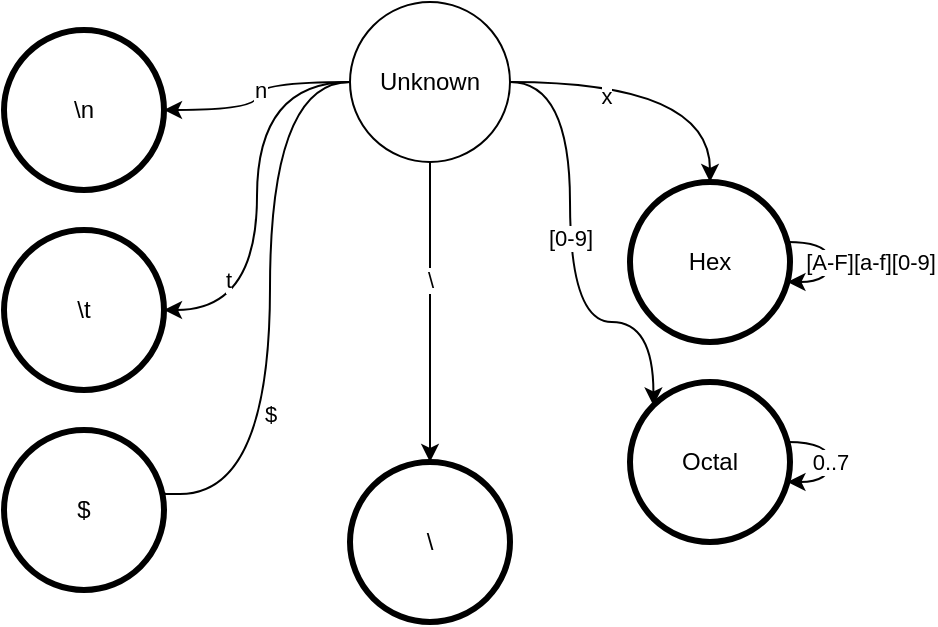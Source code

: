 <mxfile version="20.3.0" type="device"><diagram id="LtwrpoMKATMf0V3zbD-S" name="Page-1"><mxGraphModel dx="-483" dy="453" grid="1" gridSize="10" guides="1" tooltips="1" connect="1" arrows="1" fold="1" page="1" pageScale="1" pageWidth="1169" pageHeight="827" math="0" shadow="0"><root><mxCell id="0"/><mxCell id="1" parent="0"/><mxCell id="leYtUmKH81BPjKDBDqFO-4" style="edgeStyle=orthogonalEdgeStyle;orthogonalLoop=1;jettySize=auto;html=1;curved=1;" edge="1" parent="1" source="8etKqFaFZtX8kWHc43bW-20" target="leYtUmKH81BPjKDBDqFO-1"><mxGeometry relative="1" as="geometry"/></mxCell><mxCell id="leYtUmKH81BPjKDBDqFO-5" value="n" style="edgeLabel;html=1;align=center;verticalAlign=middle;resizable=0;points=[];" vertex="1" connectable="0" parent="leYtUmKH81BPjKDBDqFO-4"><mxGeometry x="-0.066" y="1" relative="1" as="geometry"><mxPoint as="offset"/></mxGeometry></mxCell><mxCell id="leYtUmKH81BPjKDBDqFO-6" style="edgeStyle=orthogonalEdgeStyle;orthogonalLoop=1;jettySize=auto;html=1;entryX=1;entryY=0.5;entryDx=0;entryDy=0;curved=1;" edge="1" parent="1" source="8etKqFaFZtX8kWHc43bW-20" target="leYtUmKH81BPjKDBDqFO-2"><mxGeometry relative="1" as="geometry"/></mxCell><mxCell id="leYtUmKH81BPjKDBDqFO-7" value="t" style="edgeLabel;html=1;align=center;verticalAlign=middle;resizable=0;points=[];" vertex="1" connectable="0" parent="leYtUmKH81BPjKDBDqFO-6"><mxGeometry x="0.03" y="2" relative="1" as="geometry"><mxPoint x="-17" y="39" as="offset"/></mxGeometry></mxCell><mxCell id="leYtUmKH81BPjKDBDqFO-8" style="edgeStyle=orthogonalEdgeStyle;curved=1;orthogonalLoop=1;jettySize=auto;html=1;entryX=1.013;entryY=0.394;entryDx=0;entryDy=0;entryPerimeter=0;" edge="1" parent="1" source="8etKqFaFZtX8kWHc43bW-20" target="leYtUmKH81BPjKDBDqFO-3"><mxGeometry relative="1" as="geometry"><Array as="points"><mxPoint x="1980" y="200"/><mxPoint x="1980" y="406"/><mxPoint x="1890" y="406"/></Array></mxGeometry></mxCell><mxCell id="leYtUmKH81BPjKDBDqFO-9" value="$" style="edgeLabel;html=1;align=center;verticalAlign=middle;resizable=0;points=[];" vertex="1" connectable="0" parent="leYtUmKH81BPjKDBDqFO-8"><mxGeometry x="0.1" relative="1" as="geometry"><mxPoint as="offset"/></mxGeometry></mxCell><mxCell id="leYtUmKH81BPjKDBDqFO-11" style="edgeStyle=orthogonalEdgeStyle;curved=1;orthogonalLoop=1;jettySize=auto;html=1;entryX=0.5;entryY=0;entryDx=0;entryDy=0;" edge="1" parent="1" source="8etKqFaFZtX8kWHc43bW-20" target="8etKqFaFZtX8kWHc43bW-21"><mxGeometry relative="1" as="geometry"/></mxCell><mxCell id="leYtUmKH81BPjKDBDqFO-12" value="x" style="edgeLabel;html=1;align=center;verticalAlign=middle;resizable=0;points=[];" vertex="1" connectable="0" parent="leYtUmKH81BPjKDBDqFO-11"><mxGeometry x="-0.369" y="-6" relative="1" as="geometry"><mxPoint y="1" as="offset"/></mxGeometry></mxCell><mxCell id="leYtUmKH81BPjKDBDqFO-13" style="edgeStyle=orthogonalEdgeStyle;curved=1;orthogonalLoop=1;jettySize=auto;html=1;entryX=0;entryY=0;entryDx=0;entryDy=0;" edge="1" parent="1" source="8etKqFaFZtX8kWHc43bW-20" target="8etKqFaFZtX8kWHc43bW-22"><mxGeometry relative="1" as="geometry"><Array as="points"><mxPoint x="2130" y="200"/><mxPoint x="2130" y="320"/><mxPoint x="2172" y="320"/></Array></mxGeometry></mxCell><mxCell id="leYtUmKH81BPjKDBDqFO-14" value="[0-9]" style="edgeLabel;html=1;align=center;verticalAlign=middle;resizable=0;points=[];" vertex="1" connectable="0" parent="leYtUmKH81BPjKDBDqFO-13"><mxGeometry x="-0.076" relative="1" as="geometry"><mxPoint as="offset"/></mxGeometry></mxCell><mxCell id="leYtUmKH81BPjKDBDqFO-22" style="edgeStyle=orthogonalEdgeStyle;curved=1;orthogonalLoop=1;jettySize=auto;html=1;entryX=0.5;entryY=0;entryDx=0;entryDy=0;" edge="1" parent="1" source="8etKqFaFZtX8kWHc43bW-20" target="leYtUmKH81BPjKDBDqFO-20"><mxGeometry relative="1" as="geometry"/></mxCell><mxCell id="leYtUmKH81BPjKDBDqFO-23" value="\" style="edgeLabel;html=1;align=center;verticalAlign=middle;resizable=0;points=[];" vertex="1" connectable="0" parent="leYtUmKH81BPjKDBDqFO-22"><mxGeometry x="-0.213" relative="1" as="geometry"><mxPoint as="offset"/></mxGeometry></mxCell><mxCell id="8etKqFaFZtX8kWHc43bW-20" value="Unknown" style="ellipse;whiteSpace=wrap;html=1;aspect=fixed;" parent="1" vertex="1"><mxGeometry x="2020" y="160" width="80" height="80" as="geometry"/></mxCell><mxCell id="8etKqFaFZtX8kWHc43bW-21" value="Hex" style="ellipse;whiteSpace=wrap;html=1;aspect=fixed;strokeWidth=3;" parent="1" vertex="1"><mxGeometry x="2160" y="250" width="80" height="80" as="geometry"/></mxCell><mxCell id="8etKqFaFZtX8kWHc43bW-22" value="Octal" style="ellipse;whiteSpace=wrap;html=1;aspect=fixed;strokeWidth=3;" parent="1" vertex="1"><mxGeometry x="2160" y="350" width="80" height="80" as="geometry"/></mxCell><mxCell id="leYtUmKH81BPjKDBDqFO-1" value="\n" style="ellipse;whiteSpace=wrap;html=1;aspect=fixed;strokeWidth=3;" vertex="1" parent="1"><mxGeometry x="1847" y="174" width="80" height="80" as="geometry"/></mxCell><mxCell id="leYtUmKH81BPjKDBDqFO-2" value="\t" style="ellipse;whiteSpace=wrap;html=1;aspect=fixed;strokeWidth=3;" vertex="1" parent="1"><mxGeometry x="1847" y="274" width="80" height="80" as="geometry"/></mxCell><mxCell id="leYtUmKH81BPjKDBDqFO-3" value="$" style="ellipse;whiteSpace=wrap;html=1;aspect=fixed;strokeWidth=3;" vertex="1" parent="1"><mxGeometry x="1847" y="374" width="80" height="80" as="geometry"/></mxCell><mxCell id="leYtUmKH81BPjKDBDqFO-15" style="edgeStyle=orthogonalEdgeStyle;curved=1;orthogonalLoop=1;jettySize=auto;html=1;" edge="1" parent="1" source="8etKqFaFZtX8kWHc43bW-21" target="8etKqFaFZtX8kWHc43bW-21"><mxGeometry relative="1" as="geometry"/></mxCell><mxCell id="leYtUmKH81BPjKDBDqFO-16" value="[A-F][a-f][0-9]" style="edgeLabel;html=1;align=center;verticalAlign=middle;resizable=0;points=[];" vertex="1" connectable="0" parent="leYtUmKH81BPjKDBDqFO-15"><mxGeometry x="-0.176" y="-1" relative="1" as="geometry"><mxPoint x="21" y="5" as="offset"/></mxGeometry></mxCell><mxCell id="leYtUmKH81BPjKDBDqFO-17" style="edgeStyle=orthogonalEdgeStyle;curved=1;orthogonalLoop=1;jettySize=auto;html=1;" edge="1" parent="1" source="8etKqFaFZtX8kWHc43bW-22" target="8etKqFaFZtX8kWHc43bW-22"><mxGeometry relative="1" as="geometry"/></mxCell><mxCell id="leYtUmKH81BPjKDBDqFO-19" value="0..7" style="edgeLabel;html=1;align=center;verticalAlign=middle;resizable=0;points=[];" vertex="1" connectable="0" parent="leYtUmKH81BPjKDBDqFO-17"><mxGeometry x="-0.432" y="-2" relative="1" as="geometry"><mxPoint x="3" y="8" as="offset"/></mxGeometry></mxCell><mxCell id="leYtUmKH81BPjKDBDqFO-20" value="\" style="ellipse;whiteSpace=wrap;html=1;aspect=fixed;strokeWidth=3;" vertex="1" parent="1"><mxGeometry x="2020" y="390" width="80" height="80" as="geometry"/></mxCell></root></mxGraphModel></diagram></mxfile>